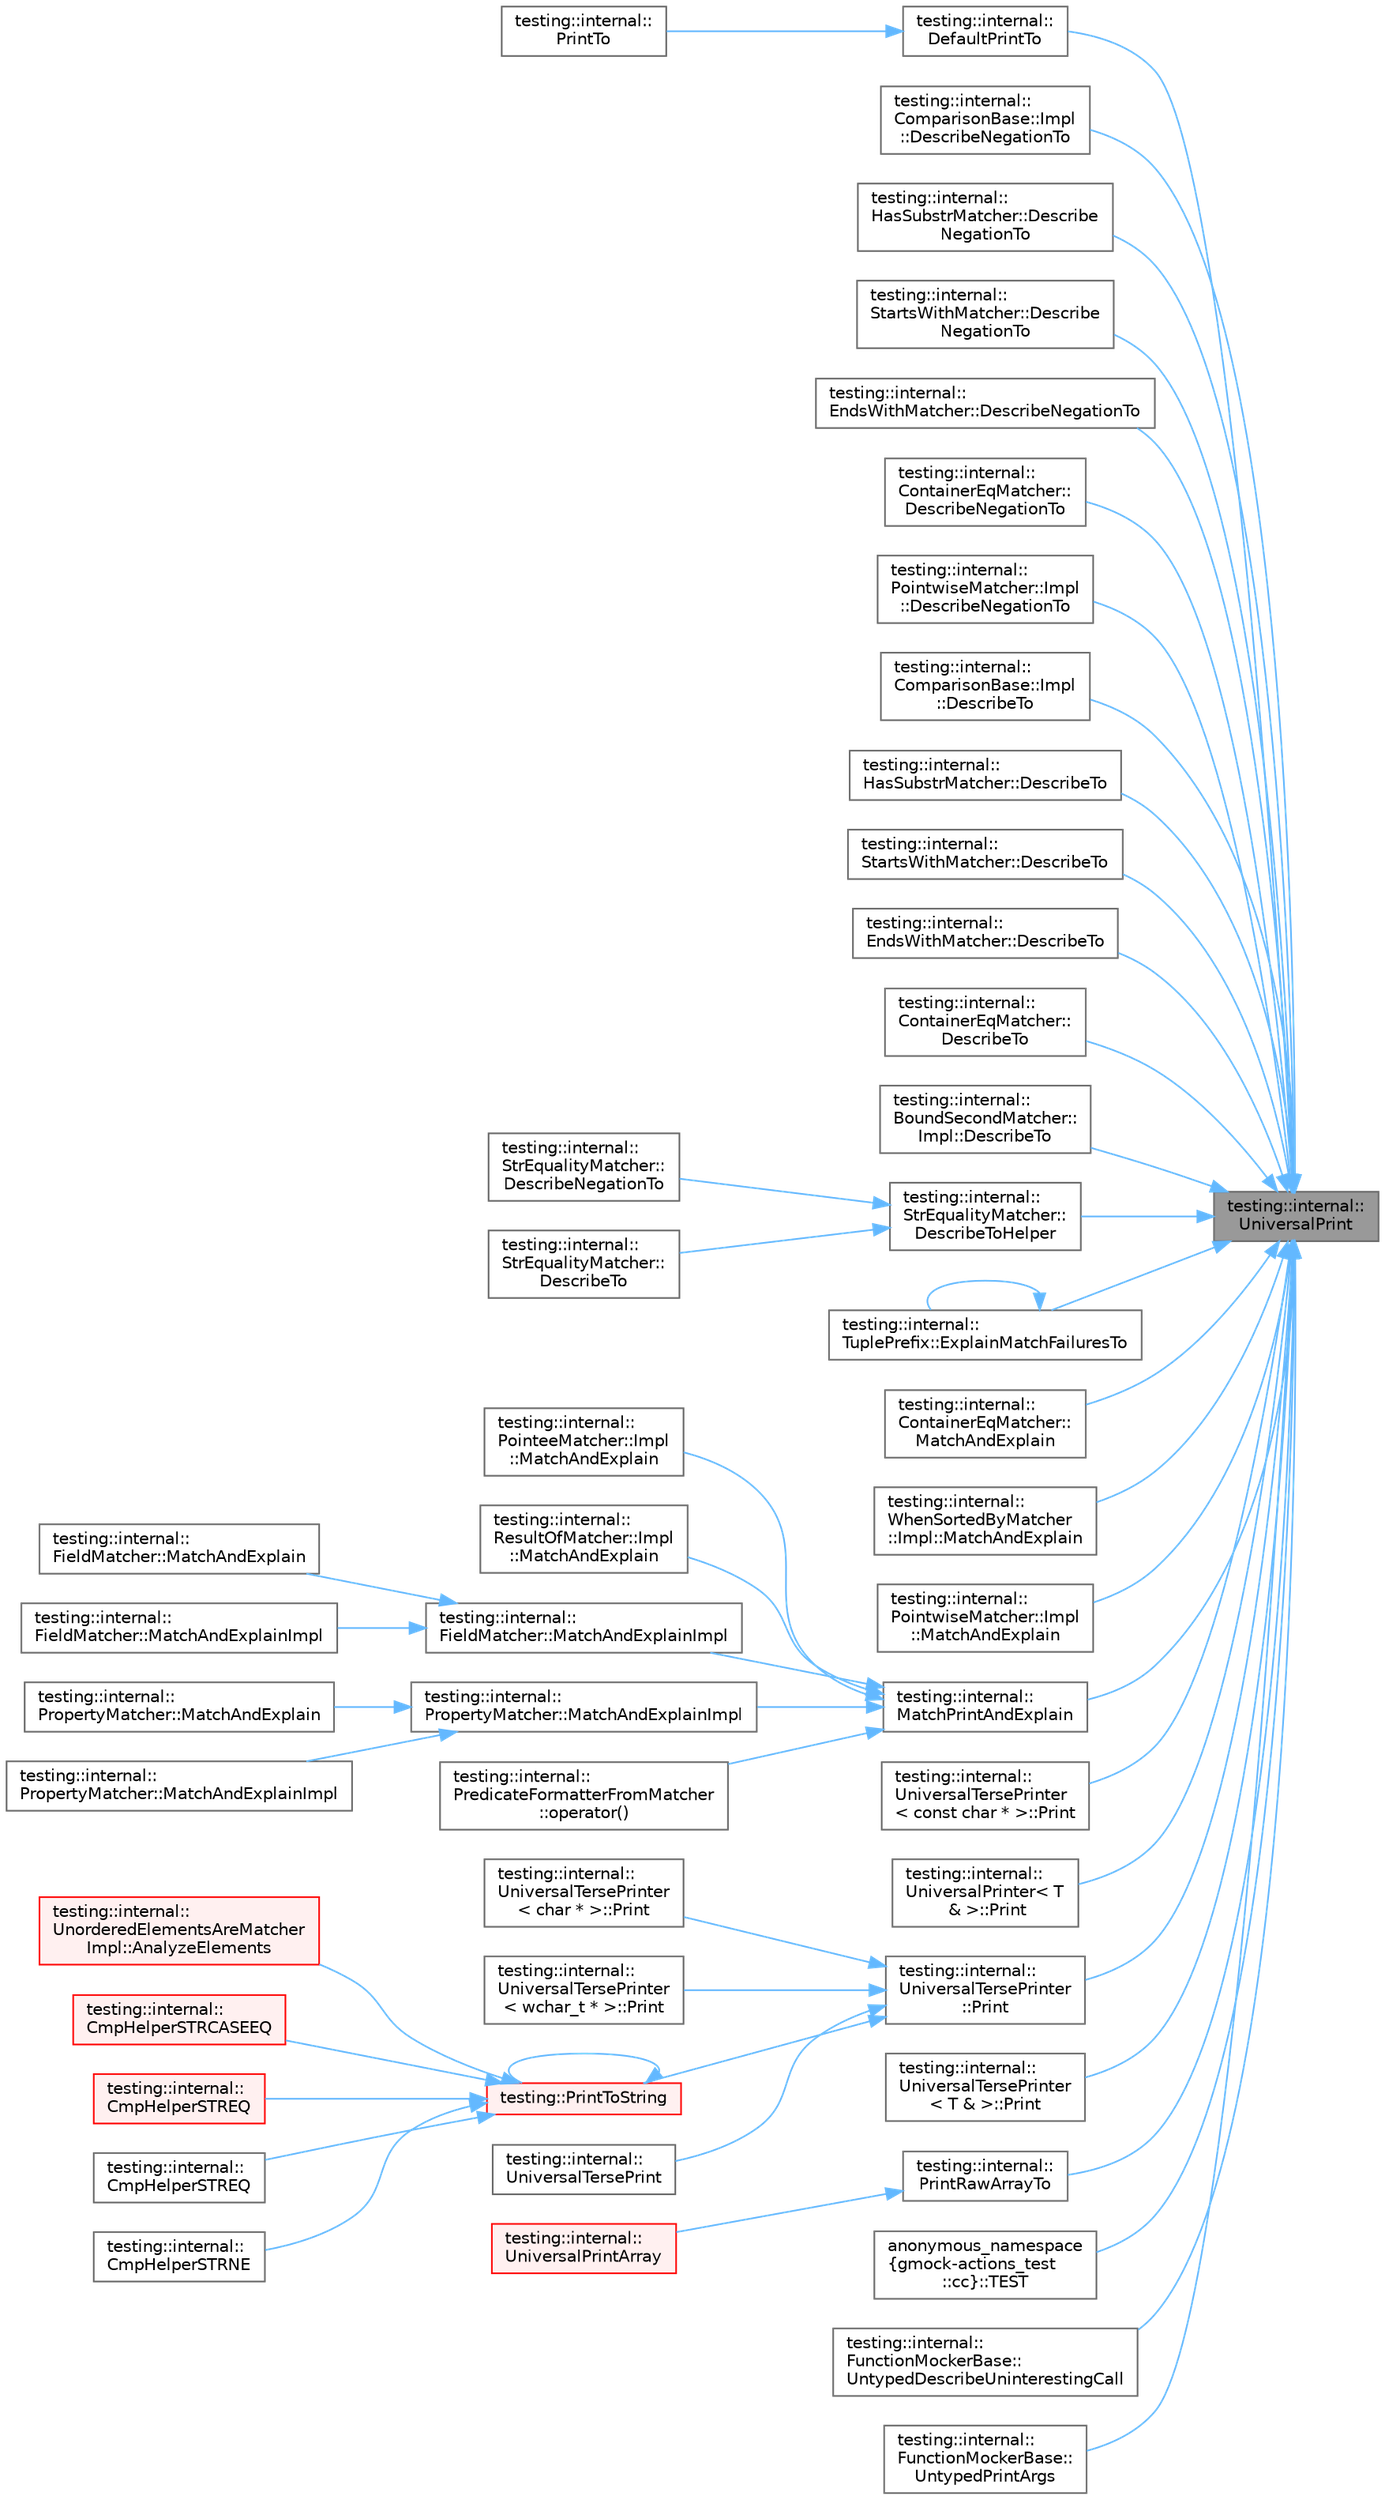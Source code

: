 digraph "testing::internal::UniversalPrint"
{
 // LATEX_PDF_SIZE
  bgcolor="transparent";
  edge [fontname=Helvetica,fontsize=10,labelfontname=Helvetica,labelfontsize=10];
  node [fontname=Helvetica,fontsize=10,shape=box,height=0.2,width=0.4];
  rankdir="RL";
  Node1 [id="Node000001",label="testing::internal::\lUniversalPrint",height=0.2,width=0.4,color="gray40", fillcolor="grey60", style="filled", fontcolor="black",tooltip=" "];
  Node1 -> Node2 [id="edge1_Node000001_Node000002",dir="back",color="steelblue1",style="solid",tooltip=" "];
  Node2 [id="Node000002",label="testing::internal::\lDefaultPrintTo",height=0.2,width=0.4,color="grey40", fillcolor="white", style="filled",URL="$namespacetesting_1_1internal.html#a2e96c98d5bd8ee4a1b92f8e3cde7dd40",tooltip=" "];
  Node2 -> Node3 [id="edge2_Node000002_Node000003",dir="back",color="steelblue1",style="solid",tooltip=" "];
  Node3 [id="Node000003",label="testing::internal::\lPrintTo",height=0.2,width=0.4,color="grey40", fillcolor="white", style="filled",URL="$namespacetesting_1_1internal.html#adb3c27150dbe661db0e0c4be27533460",tooltip=" "];
  Node1 -> Node4 [id="edge3_Node000001_Node000004",dir="back",color="steelblue1",style="solid",tooltip=" "];
  Node4 [id="Node000004",label="testing::internal::\lComparisonBase::Impl\l::DescribeNegationTo",height=0.2,width=0.4,color="grey40", fillcolor="white", style="filled",URL="$classtesting_1_1internal_1_1_comparison_base_1_1_impl.html#ab4a33d42d0941bc94e3b0051ce76bb72",tooltip=" "];
  Node1 -> Node5 [id="edge4_Node000001_Node000005",dir="back",color="steelblue1",style="solid",tooltip=" "];
  Node5 [id="Node000005",label="testing::internal::\lHasSubstrMatcher::Describe\lNegationTo",height=0.2,width=0.4,color="grey40", fillcolor="white", style="filled",URL="$classtesting_1_1internal_1_1_has_substr_matcher.html#aa79638f9d3a0c2eb67bc76432f35be1f",tooltip=" "];
  Node1 -> Node6 [id="edge5_Node000001_Node000006",dir="back",color="steelblue1",style="solid",tooltip=" "];
  Node6 [id="Node000006",label="testing::internal::\lStartsWithMatcher::Describe\lNegationTo",height=0.2,width=0.4,color="grey40", fillcolor="white", style="filled",URL="$classtesting_1_1internal_1_1_starts_with_matcher.html#aae30b57dac10fec73d454b6d7543acea",tooltip=" "];
  Node1 -> Node7 [id="edge6_Node000001_Node000007",dir="back",color="steelblue1",style="solid",tooltip=" "];
  Node7 [id="Node000007",label="testing::internal::\lEndsWithMatcher::DescribeNegationTo",height=0.2,width=0.4,color="grey40", fillcolor="white", style="filled",URL="$classtesting_1_1internal_1_1_ends_with_matcher.html#af5dd55c6c3a2ce57bd85f12e07cb604a",tooltip=" "];
  Node1 -> Node8 [id="edge7_Node000001_Node000008",dir="back",color="steelblue1",style="solid",tooltip=" "];
  Node8 [id="Node000008",label="testing::internal::\lContainerEqMatcher::\lDescribeNegationTo",height=0.2,width=0.4,color="grey40", fillcolor="white", style="filled",URL="$classtesting_1_1internal_1_1_container_eq_matcher.html#a3dc9e61b6aff65039325138dccccb8ec",tooltip=" "];
  Node1 -> Node9 [id="edge8_Node000001_Node000009",dir="back",color="steelblue1",style="solid",tooltip=" "];
  Node9 [id="Node000009",label="testing::internal::\lPointwiseMatcher::Impl\l::DescribeNegationTo",height=0.2,width=0.4,color="grey40", fillcolor="white", style="filled",URL="$classtesting_1_1internal_1_1_pointwise_matcher_1_1_impl.html#a26d3a829149e4c497aaced42aad7b247",tooltip=" "];
  Node1 -> Node10 [id="edge9_Node000001_Node000010",dir="back",color="steelblue1",style="solid",tooltip=" "];
  Node10 [id="Node000010",label="testing::internal::\lComparisonBase::Impl\l::DescribeTo",height=0.2,width=0.4,color="grey40", fillcolor="white", style="filled",URL="$classtesting_1_1internal_1_1_comparison_base_1_1_impl.html#a224bdd8f8196208d8138668dc74e1d27",tooltip=" "];
  Node1 -> Node11 [id="edge10_Node000001_Node000011",dir="back",color="steelblue1",style="solid",tooltip=" "];
  Node11 [id="Node000011",label="testing::internal::\lHasSubstrMatcher::DescribeTo",height=0.2,width=0.4,color="grey40", fillcolor="white", style="filled",URL="$classtesting_1_1internal_1_1_has_substr_matcher.html#a278f177d2cbdfed29f6755ee0739a521",tooltip=" "];
  Node1 -> Node12 [id="edge11_Node000001_Node000012",dir="back",color="steelblue1",style="solid",tooltip=" "];
  Node12 [id="Node000012",label="testing::internal::\lStartsWithMatcher::DescribeTo",height=0.2,width=0.4,color="grey40", fillcolor="white", style="filled",URL="$classtesting_1_1internal_1_1_starts_with_matcher.html#af52b4c04ade7f5226c7302c845d44eaf",tooltip=" "];
  Node1 -> Node13 [id="edge12_Node000001_Node000013",dir="back",color="steelblue1",style="solid",tooltip=" "];
  Node13 [id="Node000013",label="testing::internal::\lEndsWithMatcher::DescribeTo",height=0.2,width=0.4,color="grey40", fillcolor="white", style="filled",URL="$classtesting_1_1internal_1_1_ends_with_matcher.html#aec33451ab09428a97ab0793e332416d8",tooltip=" "];
  Node1 -> Node14 [id="edge13_Node000001_Node000014",dir="back",color="steelblue1",style="solid",tooltip=" "];
  Node14 [id="Node000014",label="testing::internal::\lContainerEqMatcher::\lDescribeTo",height=0.2,width=0.4,color="grey40", fillcolor="white", style="filled",URL="$classtesting_1_1internal_1_1_container_eq_matcher.html#a28ace6da475d05134916eb50e54baf1e",tooltip=" "];
  Node1 -> Node15 [id="edge14_Node000001_Node000015",dir="back",color="steelblue1",style="solid",tooltip=" "];
  Node15 [id="Node000015",label="testing::internal::\lBoundSecondMatcher::\lImpl::DescribeTo",height=0.2,width=0.4,color="grey40", fillcolor="white", style="filled",URL="$classtesting_1_1internal_1_1_bound_second_matcher_1_1_impl.html#ada7c4fd01c568c48f929dc34b3281aff",tooltip=" "];
  Node1 -> Node16 [id="edge15_Node000001_Node000016",dir="back",color="steelblue1",style="solid",tooltip=" "];
  Node16 [id="Node000016",label="testing::internal::\lStrEqualityMatcher::\lDescribeToHelper",height=0.2,width=0.4,color="grey40", fillcolor="white", style="filled",URL="$classtesting_1_1internal_1_1_str_equality_matcher.html#accddf33055803fee7ff0ef7988204474",tooltip=" "];
  Node16 -> Node17 [id="edge16_Node000016_Node000017",dir="back",color="steelblue1",style="solid",tooltip=" "];
  Node17 [id="Node000017",label="testing::internal::\lStrEqualityMatcher::\lDescribeNegationTo",height=0.2,width=0.4,color="grey40", fillcolor="white", style="filled",URL="$classtesting_1_1internal_1_1_str_equality_matcher.html#af595c0c79e9e550496fe62bc6bbdd4f3",tooltip=" "];
  Node16 -> Node18 [id="edge17_Node000016_Node000018",dir="back",color="steelblue1",style="solid",tooltip=" "];
  Node18 [id="Node000018",label="testing::internal::\lStrEqualityMatcher::\lDescribeTo",height=0.2,width=0.4,color="grey40", fillcolor="white", style="filled",URL="$classtesting_1_1internal_1_1_str_equality_matcher.html#a18c05a02da6b1df1c3dbfe4870aaa3c2",tooltip=" "];
  Node1 -> Node19 [id="edge18_Node000001_Node000019",dir="back",color="steelblue1",style="solid",tooltip=" "];
  Node19 [id="Node000019",label="testing::internal::\lTuplePrefix::ExplainMatchFailuresTo",height=0.2,width=0.4,color="grey40", fillcolor="white", style="filled",URL="$classtesting_1_1internal_1_1_tuple_prefix.html#a0ffd38ce90ae6da645a5655aefac5bb7",tooltip=" "];
  Node19 -> Node19 [id="edge19_Node000019_Node000019",dir="back",color="steelblue1",style="solid",tooltip=" "];
  Node1 -> Node20 [id="edge20_Node000001_Node000020",dir="back",color="steelblue1",style="solid",tooltip=" "];
  Node20 [id="Node000020",label="testing::internal::\lContainerEqMatcher::\lMatchAndExplain",height=0.2,width=0.4,color="grey40", fillcolor="white", style="filled",URL="$classtesting_1_1internal_1_1_container_eq_matcher.html#a348c6139776dd7d713d100e406ee38f4",tooltip=" "];
  Node1 -> Node21 [id="edge21_Node000001_Node000021",dir="back",color="steelblue1",style="solid",tooltip=" "];
  Node21 [id="Node000021",label="testing::internal::\lWhenSortedByMatcher\l::Impl::MatchAndExplain",height=0.2,width=0.4,color="grey40", fillcolor="white", style="filled",URL="$classtesting_1_1internal_1_1_when_sorted_by_matcher_1_1_impl.html#a9d8f57c729df8c041f2fd7febbc950da",tooltip=" "];
  Node1 -> Node22 [id="edge22_Node000001_Node000022",dir="back",color="steelblue1",style="solid",tooltip=" "];
  Node22 [id="Node000022",label="testing::internal::\lPointwiseMatcher::Impl\l::MatchAndExplain",height=0.2,width=0.4,color="grey40", fillcolor="white", style="filled",URL="$classtesting_1_1internal_1_1_pointwise_matcher_1_1_impl.html#a4253946989f3743c4dd983909f2d062b",tooltip=" "];
  Node1 -> Node23 [id="edge23_Node000001_Node000023",dir="back",color="steelblue1",style="solid",tooltip=" "];
  Node23 [id="Node000023",label="testing::internal::\lMatchPrintAndExplain",height=0.2,width=0.4,color="grey40", fillcolor="white", style="filled",URL="$namespacetesting_1_1internal.html#a0821df2611d54c79bac990719ad8a2dd",tooltip=" "];
  Node23 -> Node24 [id="edge24_Node000023_Node000024",dir="back",color="steelblue1",style="solid",tooltip=" "];
  Node24 [id="Node000024",label="testing::internal::\lPointeeMatcher::Impl\l::MatchAndExplain",height=0.2,width=0.4,color="grey40", fillcolor="white", style="filled",URL="$classtesting_1_1internal_1_1_pointee_matcher_1_1_impl.html#a2aeaf0b7284fb2c7a7745746ec6ce63b",tooltip=" "];
  Node23 -> Node25 [id="edge25_Node000023_Node000025",dir="back",color="steelblue1",style="solid",tooltip=" "];
  Node25 [id="Node000025",label="testing::internal::\lResultOfMatcher::Impl\l::MatchAndExplain",height=0.2,width=0.4,color="grey40", fillcolor="white", style="filled",URL="$classtesting_1_1internal_1_1_result_of_matcher_1_1_impl.html#a4f9d7dfdad8ad8f1ab4f5ffe11c26763",tooltip=" "];
  Node23 -> Node26 [id="edge26_Node000023_Node000026",dir="back",color="steelblue1",style="solid",tooltip=" "];
  Node26 [id="Node000026",label="testing::internal::\lFieldMatcher::MatchAndExplainImpl",height=0.2,width=0.4,color="grey40", fillcolor="white", style="filled",URL="$classtesting_1_1internal_1_1_field_matcher.html#a3ac8072e68a33f78531d7b1eff96810c",tooltip=" "];
  Node26 -> Node27 [id="edge27_Node000026_Node000027",dir="back",color="steelblue1",style="solid",tooltip=" "];
  Node27 [id="Node000027",label="testing::internal::\lFieldMatcher::MatchAndExplain",height=0.2,width=0.4,color="grey40", fillcolor="white", style="filled",URL="$classtesting_1_1internal_1_1_field_matcher.html#ac0cf950415d64026bc28eb84e6296f1b",tooltip=" "];
  Node26 -> Node28 [id="edge28_Node000026_Node000028",dir="back",color="steelblue1",style="solid",tooltip=" "];
  Node28 [id="Node000028",label="testing::internal::\lFieldMatcher::MatchAndExplainImpl",height=0.2,width=0.4,color="grey40", fillcolor="white", style="filled",URL="$classtesting_1_1internal_1_1_field_matcher.html#aade72eefad16c8e6f8db59082b62f3aa",tooltip=" "];
  Node23 -> Node29 [id="edge29_Node000023_Node000029",dir="back",color="steelblue1",style="solid",tooltip=" "];
  Node29 [id="Node000029",label="testing::internal::\lPropertyMatcher::MatchAndExplainImpl",height=0.2,width=0.4,color="grey40", fillcolor="white", style="filled",URL="$classtesting_1_1internal_1_1_property_matcher.html#ac29932da0edd4fed5ad51dddefb4859a",tooltip=" "];
  Node29 -> Node30 [id="edge30_Node000029_Node000030",dir="back",color="steelblue1",style="solid",tooltip=" "];
  Node30 [id="Node000030",label="testing::internal::\lPropertyMatcher::MatchAndExplain",height=0.2,width=0.4,color="grey40", fillcolor="white", style="filled",URL="$classtesting_1_1internal_1_1_property_matcher.html#aad14e52735fdabbacd2901eb27393a52",tooltip=" "];
  Node29 -> Node31 [id="edge31_Node000029_Node000031",dir="back",color="steelblue1",style="solid",tooltip=" "];
  Node31 [id="Node000031",label="testing::internal::\lPropertyMatcher::MatchAndExplainImpl",height=0.2,width=0.4,color="grey40", fillcolor="white", style="filled",URL="$classtesting_1_1internal_1_1_property_matcher.html#a12020b05281108dafceb8c63700bd7b1",tooltip=" "];
  Node23 -> Node32 [id="edge32_Node000023_Node000032",dir="back",color="steelblue1",style="solid",tooltip=" "];
  Node32 [id="Node000032",label="testing::internal::\lPredicateFormatterFromMatcher\l::operator()",height=0.2,width=0.4,color="grey40", fillcolor="white", style="filled",URL="$classtesting_1_1internal_1_1_predicate_formatter_from_matcher.html#a51d28bee5f86347ea34b7a0f2758b599",tooltip=" "];
  Node1 -> Node33 [id="edge33_Node000001_Node000033",dir="back",color="steelblue1",style="solid",tooltip=" "];
  Node33 [id="Node000033",label="testing::internal::\lUniversalTersePrinter\l\< const char * \>::Print",height=0.2,width=0.4,color="grey40", fillcolor="white", style="filled",URL="$classtesting_1_1internal_1_1_universal_terse_printer_3_01const_01char_01_5_01_4.html#a37a3be2d26dc07b24d16c2b5eb88ecda",tooltip=" "];
  Node1 -> Node34 [id="edge34_Node000001_Node000034",dir="back",color="steelblue1",style="solid",tooltip=" "];
  Node34 [id="Node000034",label="testing::internal::\lUniversalPrinter\< T\l & \>::Print",height=0.2,width=0.4,color="grey40", fillcolor="white", style="filled",URL="$classtesting_1_1internal_1_1_universal_printer_3_01_t_01_6_01_4.html#a923a694be8aa66117848c1c5f57ede35",tooltip=" "];
  Node1 -> Node35 [id="edge35_Node000001_Node000035",dir="back",color="steelblue1",style="solid",tooltip=" "];
  Node35 [id="Node000035",label="testing::internal::\lUniversalTersePrinter\l::Print",height=0.2,width=0.4,color="grey40", fillcolor="white", style="filled",URL="$classtesting_1_1internal_1_1_universal_terse_printer.html#a042249cdb42fdb77588c9ad54ea7ed54",tooltip=" "];
  Node35 -> Node36 [id="edge36_Node000035_Node000036",dir="back",color="steelblue1",style="solid",tooltip=" "];
  Node36 [id="Node000036",label="testing::internal::\lUniversalTersePrinter\l\< char * \>::Print",height=0.2,width=0.4,color="grey40", fillcolor="white", style="filled",URL="$classtesting_1_1internal_1_1_universal_terse_printer_3_01char_01_5_01_4.html#aa9ef95587c1461fe33e254af52401a43",tooltip=" "];
  Node35 -> Node37 [id="edge37_Node000035_Node000037",dir="back",color="steelblue1",style="solid",tooltip=" "];
  Node37 [id="Node000037",label="testing::internal::\lUniversalTersePrinter\l\< wchar_t * \>::Print",height=0.2,width=0.4,color="grey40", fillcolor="white", style="filled",URL="$classtesting_1_1internal_1_1_universal_terse_printer_3_01wchar__t_01_5_01_4.html#a9cdf673b44d19e6879253f30f11cd740",tooltip=" "];
  Node35 -> Node38 [id="edge38_Node000035_Node000038",dir="back",color="steelblue1",style="solid",tooltip=" "];
  Node38 [id="Node000038",label="testing::PrintToString",height=0.2,width=0.4,color="red", fillcolor="#FFF0F0", style="filled",URL="$namespacetesting.html#aa5717bb1144edd1d262d310ba70c82ed",tooltip=" "];
  Node38 -> Node39 [id="edge39_Node000038_Node000039",dir="back",color="steelblue1",style="solid",tooltip=" "];
  Node39 [id="Node000039",label="testing::internal::\lUnorderedElementsAreMatcher\lImpl::AnalyzeElements",height=0.2,width=0.4,color="red", fillcolor="#FFF0F0", style="filled",URL="$classtesting_1_1internal_1_1_unordered_elements_are_matcher_impl.html#a163e5008bd9181fb0276ce07d678e3c0",tooltip=" "];
  Node38 -> Node41 [id="edge40_Node000038_Node000041",dir="back",color="steelblue1",style="solid",tooltip=" "];
  Node41 [id="Node000041",label="testing::internal::\lCmpHelperSTRCASEEQ",height=0.2,width=0.4,color="red", fillcolor="#FFF0F0", style="filled",URL="$namespacetesting_1_1internal.html#a30dfeb01f1bc8087c7d05205d5fa75c1",tooltip=" "];
  Node38 -> Node43 [id="edge41_Node000038_Node000043",dir="back",color="steelblue1",style="solid",tooltip=" "];
  Node43 [id="Node000043",label="testing::internal::\lCmpHelperSTREQ",height=0.2,width=0.4,color="red", fillcolor="#FFF0F0", style="filled",URL="$namespacetesting_1_1internal.html#a711a396ed8f636ecd14a850a89d181b6",tooltip=" "];
  Node38 -> Node44 [id="edge42_Node000038_Node000044",dir="back",color="steelblue1",style="solid",tooltip=" "];
  Node44 [id="Node000044",label="testing::internal::\lCmpHelperSTREQ",height=0.2,width=0.4,color="grey40", fillcolor="white", style="filled",URL="$namespacetesting_1_1internal.html#ad351878f87634853c4eb005fe9b169a8",tooltip=" "];
  Node38 -> Node45 [id="edge43_Node000038_Node000045",dir="back",color="steelblue1",style="solid",tooltip=" "];
  Node45 [id="Node000045",label="testing::internal::\lCmpHelperSTRNE",height=0.2,width=0.4,color="grey40", fillcolor="white", style="filled",URL="$namespacetesting_1_1internal.html#a415a953647bbc9469f062dc966061efb",tooltip=" "];
  Node38 -> Node38 [id="edge44_Node000038_Node000038",dir="back",color="steelblue1",style="solid",tooltip=" "];
  Node35 -> Node57 [id="edge45_Node000035_Node000057",dir="back",color="steelblue1",style="solid",tooltip=" "];
  Node57 [id="Node000057",label="testing::internal::\lUniversalTersePrint",height=0.2,width=0.4,color="grey40", fillcolor="white", style="filled",URL="$namespacetesting_1_1internal.html#afa92f5a284929dc3723e654a25feb7b9",tooltip=" "];
  Node1 -> Node58 [id="edge46_Node000001_Node000058",dir="back",color="steelblue1",style="solid",tooltip=" "];
  Node58 [id="Node000058",label="testing::internal::\lUniversalTersePrinter\l\< T & \>::Print",height=0.2,width=0.4,color="grey40", fillcolor="white", style="filled",URL="$classtesting_1_1internal_1_1_universal_terse_printer_3_01_t_01_6_01_4.html#a931f93cc52a3046706c87d0a90640483",tooltip=" "];
  Node1 -> Node59 [id="edge47_Node000001_Node000059",dir="back",color="steelblue1",style="solid",tooltip=" "];
  Node59 [id="Node000059",label="testing::internal::\lPrintRawArrayTo",height=0.2,width=0.4,color="grey40", fillcolor="white", style="filled",URL="$namespacetesting_1_1internal.html#ad3013b6b4c825edee9fe18ff1d982faa",tooltip=" "];
  Node59 -> Node60 [id="edge48_Node000059_Node000060",dir="back",color="steelblue1",style="solid",tooltip=" "];
  Node60 [id="Node000060",label="testing::internal::\lUniversalPrintArray",height=0.2,width=0.4,color="red", fillcolor="#FFF0F0", style="filled",URL="$namespacetesting_1_1internal.html#ad79d71c3110f8eb24ab352d68f29436a",tooltip=" "];
  Node1 -> Node62 [id="edge49_Node000001_Node000062",dir="back",color="steelblue1",style="solid",tooltip=" "];
  Node62 [id="Node000062",label="anonymous_namespace\l\{gmock-actions_test\l::cc\}::TEST",height=0.2,width=0.4,color="grey40", fillcolor="white", style="filled",URL="$namespaceanonymous__namespace_02gmock-actions__test_8cc_03.html#a1b28afcace1cfbf74d6ea75dae69715d",tooltip=" "];
  Node1 -> Node63 [id="edge50_Node000001_Node000063",dir="back",color="steelblue1",style="solid",tooltip=" "];
  Node63 [id="Node000063",label="testing::internal::\lFunctionMockerBase::\lUntypedDescribeUninterestingCall",height=0.2,width=0.4,color="grey40", fillcolor="white", style="filled",URL="$classtesting_1_1internal_1_1_function_mocker_base.html#a9f701bc2048925f61cab0491a9aa275c",tooltip=" "];
  Node1 -> Node64 [id="edge51_Node000001_Node000064",dir="back",color="steelblue1",style="solid",tooltip=" "];
  Node64 [id="Node000064",label="testing::internal::\lFunctionMockerBase::\lUntypedPrintArgs",height=0.2,width=0.4,color="grey40", fillcolor="white", style="filled",URL="$classtesting_1_1internal_1_1_function_mocker_base.html#a6f77ce4fad16e1c8508fe6da71e8b930",tooltip=" "];
}
